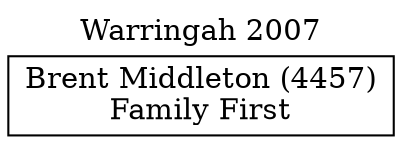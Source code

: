 // House preference flow
digraph "Brent Middleton (4457)_Warringah_2007" {
	graph [label="Warringah 2007" labelloc=t mclimit=10]
	node [shape=box]
	"Brent Middleton (4457)" [label="Brent Middleton (4457)
Family First"]
}
